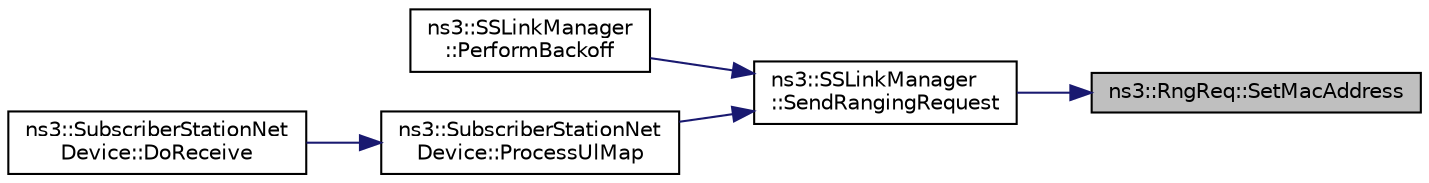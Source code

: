 digraph "ns3::RngReq::SetMacAddress"
{
 // LATEX_PDF_SIZE
  edge [fontname="Helvetica",fontsize="10",labelfontname="Helvetica",labelfontsize="10"];
  node [fontname="Helvetica",fontsize="10",shape=record];
  rankdir="RL";
  Node1 [label="ns3::RngReq::SetMacAddress",height=0.2,width=0.4,color="black", fillcolor="grey75", style="filled", fontcolor="black",tooltip="Set MAC address field."];
  Node1 -> Node2 [dir="back",color="midnightblue",fontsize="10",style="solid",fontname="Helvetica"];
  Node2 [label="ns3::SSLinkManager\l::SendRangingRequest",height=0.2,width=0.4,color="black", fillcolor="white", style="filled",URL="$classns3_1_1_s_s_link_manager.html#a588462b7fadd024760b556fc5e951d2c",tooltip="Send ranging request."];
  Node2 -> Node3 [dir="back",color="midnightblue",fontsize="10",style="solid",fontname="Helvetica"];
  Node3 [label="ns3::SSLinkManager\l::PerformBackoff",height=0.2,width=0.4,color="black", fillcolor="white", style="filled",URL="$classns3_1_1_s_s_link_manager.html#a3ed2a11a1e485c1d836cc6e6fe8a10b2",tooltip="Perform backoff."];
  Node2 -> Node4 [dir="back",color="midnightblue",fontsize="10",style="solid",fontname="Helvetica"];
  Node4 [label="ns3::SubscriberStationNet\lDevice::ProcessUlMap",height=0.2,width=0.4,color="black", fillcolor="white", style="filled",URL="$classns3_1_1_subscriber_station_net_device.html#adde622bba63e7642c23839812c95e391",tooltip="Process UL map."];
  Node4 -> Node5 [dir="back",color="midnightblue",fontsize="10",style="solid",fontname="Helvetica"];
  Node5 [label="ns3::SubscriberStationNet\lDevice::DoReceive",height=0.2,width=0.4,color="black", fillcolor="white", style="filled",URL="$classns3_1_1_subscriber_station_net_device.html#a2cdd421837891adea005eb7cde668a1f",tooltip="Receive a packet."];
}
